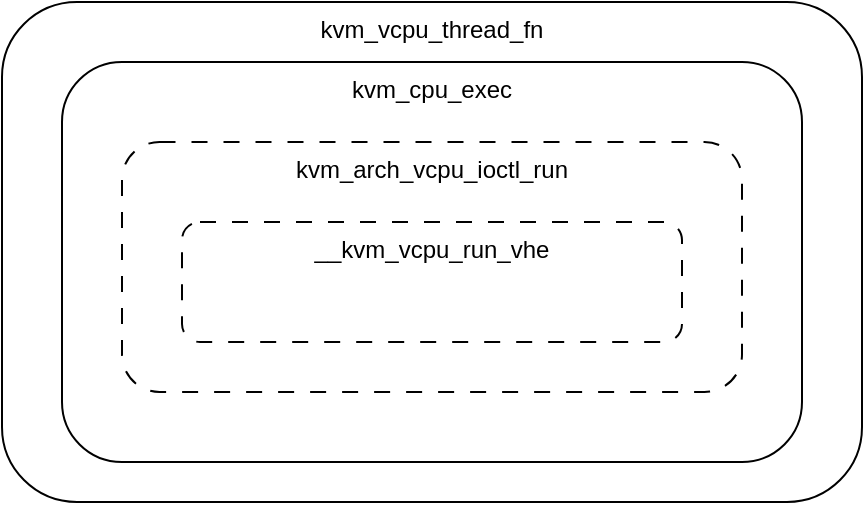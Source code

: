 <mxfile version="21.6.6" type="github">
  <diagram name="Page-1" id="zuszLwFf8kK9XqThAfdi">
    <mxGraphModel dx="794" dy="424" grid="1" gridSize="10" guides="1" tooltips="1" connect="1" arrows="1" fold="1" page="1" pageScale="1" pageWidth="827" pageHeight="1169" math="0" shadow="0">
      <root>
        <mxCell id="0" />
        <mxCell id="1" parent="0" />
        <mxCell id="9-FFxtgB4ubAdGaEQEZj-1" value="&lt;span style=&quot;background-color: initial;&quot;&gt;kvm_vcpu_thread_fn&lt;/span&gt;" style="rounded=1;whiteSpace=wrap;html=1;align=center;horizontal=1;verticalAlign=top;" vertex="1" parent="1">
          <mxGeometry x="180" y="110" width="430" height="250" as="geometry" />
        </mxCell>
        <mxCell id="9-FFxtgB4ubAdGaEQEZj-2" value="kvm_cpu_exec" style="rounded=1;whiteSpace=wrap;html=1;align=center;verticalAlign=top;" vertex="1" parent="1">
          <mxGeometry x="210" y="140" width="370" height="200" as="geometry" />
        </mxCell>
        <mxCell id="9-FFxtgB4ubAdGaEQEZj-3" value="kvm_arch_vcpu_ioctl_run" style="rounded=1;whiteSpace=wrap;html=1;horizontal=1;verticalAlign=top;align=center;dashed=1;dashPattern=8 8;" vertex="1" parent="1">
          <mxGeometry x="240" y="180" width="310" height="125" as="geometry" />
        </mxCell>
        <mxCell id="9-FFxtgB4ubAdGaEQEZj-4" value="__kvm_vcpu_run_vhe" style="rounded=1;whiteSpace=wrap;html=1;verticalAlign=top;dashed=1;dashPattern=8 8;" vertex="1" parent="1">
          <mxGeometry x="270" y="220" width="250" height="60" as="geometry" />
        </mxCell>
      </root>
    </mxGraphModel>
  </diagram>
</mxfile>
